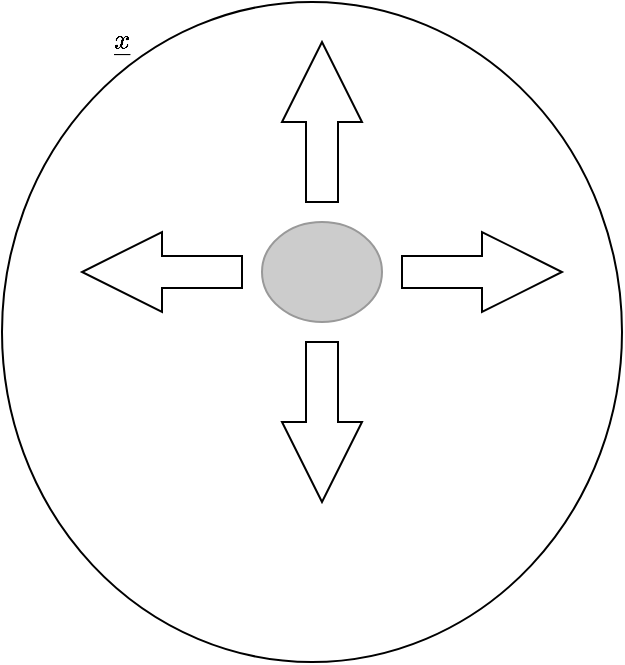 <mxfile version="12.1.9" type="device" pages="1"><diagram id="UHl5MDZiG86jLebaF2RX" name="Page-1"><mxGraphModel dx="626" dy="371" grid="1" gridSize="10" guides="1" tooltips="1" connect="1" arrows="1" fold="1" page="1" pageScale="1" pageWidth="850" pageHeight="1100" math="1" shadow="0"><root><mxCell id="0"/><mxCell id="1" parent="0"/><mxCell id="xSi8kFRM5TySItnwmXr4-2" value="" style="ellipse;whiteSpace=wrap;html=1;fillColor=#CCCCCC;strokeColor=#999999;" parent="1" vertex="1"><mxGeometry x="260" y="500" width="60" height="50" as="geometry"/></mxCell><mxCell id="xSi8kFRM5TySItnwmXr4-3" value="$$\underline{x}$$" style="text;html=1;strokeColor=none;fillColor=none;align=center;verticalAlign=middle;whiteSpace=wrap;rounded=0;" parent="1" vertex="1"><mxGeometry x="170" y="400" width="40" height="20" as="geometry"/></mxCell><mxCell id="xSi8kFRM5TySItnwmXr4-10" value="" style="strokeWidth=1;html=1;shape=mxgraph.flowchart.start_1;whiteSpace=wrap;fillColor=none;strokeColor=#000000;" parent="1" vertex="1"><mxGeometry x="130" y="390" width="310" height="330" as="geometry"/></mxCell><mxCell id="rnpjzac1zU_JuY5sgn0s-10" value="" style="html=1;shadow=0;dashed=0;align=center;verticalAlign=middle;shape=mxgraph.arrows2.arrow;dy=0.6;dx=40;flipH=1;notch=0;" vertex="1" parent="1"><mxGeometry x="170" y="505" width="80" height="40" as="geometry"/></mxCell><mxCell id="rnpjzac1zU_JuY5sgn0s-11" value="" style="html=1;shadow=0;dashed=0;align=center;verticalAlign=middle;shape=mxgraph.arrows2.arrow;dy=0.6;dx=40;notch=0;" vertex="1" parent="1"><mxGeometry x="330" y="505" width="80" height="40" as="geometry"/></mxCell><mxCell id="rnpjzac1zU_JuY5sgn0s-12" value="" style="html=1;shadow=0;dashed=0;align=center;verticalAlign=middle;shape=mxgraph.arrows2.arrow;dy=0.6;dx=40;direction=north;notch=0;" vertex="1" parent="1"><mxGeometry x="270" y="410" width="40" height="80" as="geometry"/></mxCell><mxCell id="rnpjzac1zU_JuY5sgn0s-13" value="" style="html=1;shadow=0;dashed=0;align=center;verticalAlign=middle;shape=mxgraph.arrows2.arrow;dy=0.6;dx=40;direction=south;notch=0;" vertex="1" parent="1"><mxGeometry x="270" y="560" width="40" height="80" as="geometry"/></mxCell></root></mxGraphModel></diagram></mxfile>